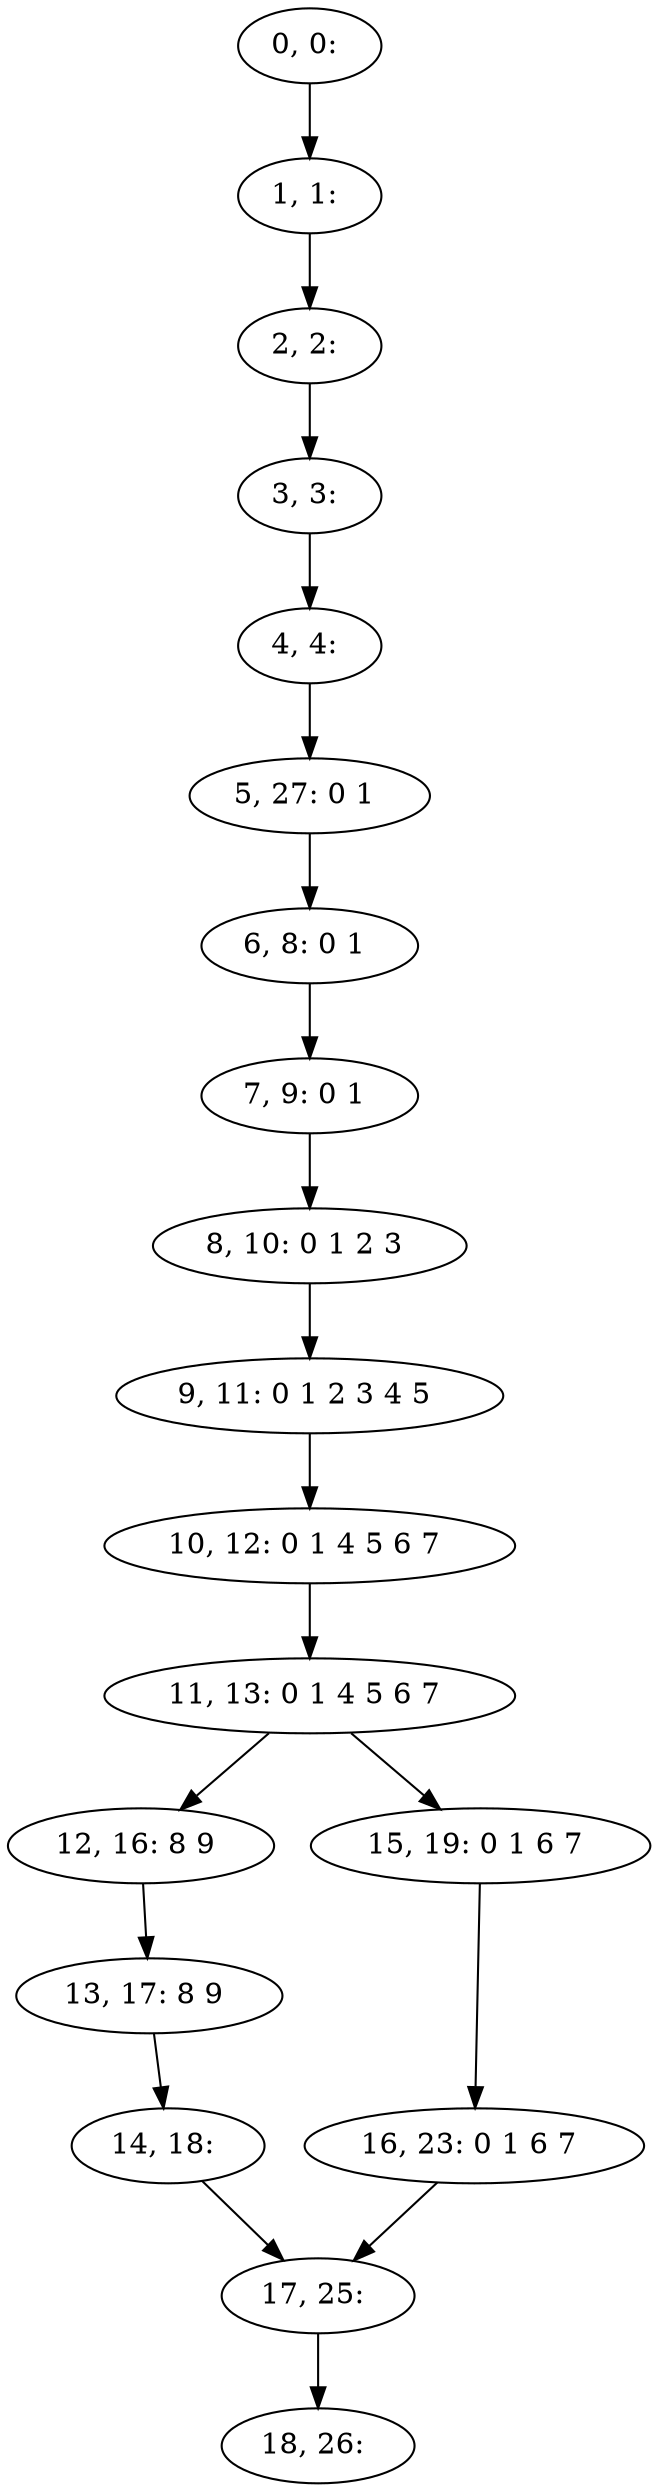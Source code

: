 digraph G {
0[label="0, 0: "];
1[label="1, 1: "];
2[label="2, 2: "];
3[label="3, 3: "];
4[label="4, 4: "];
5[label="5, 27: 0 1 "];
6[label="6, 8: 0 1 "];
7[label="7, 9: 0 1 "];
8[label="8, 10: 0 1 2 3 "];
9[label="9, 11: 0 1 2 3 4 5 "];
10[label="10, 12: 0 1 4 5 6 7 "];
11[label="11, 13: 0 1 4 5 6 7 "];
12[label="12, 16: 8 9 "];
13[label="13, 17: 8 9 "];
14[label="14, 18: "];
15[label="15, 19: 0 1 6 7 "];
16[label="16, 23: 0 1 6 7 "];
17[label="17, 25: "];
18[label="18, 26: "];
0->1 ;
1->2 ;
2->3 ;
3->4 ;
4->5 ;
5->6 ;
6->7 ;
7->8 ;
8->9 ;
9->10 ;
10->11 ;
11->12 ;
11->15 ;
12->13 ;
13->14 ;
14->17 ;
15->16 ;
16->17 ;
17->18 ;
}
